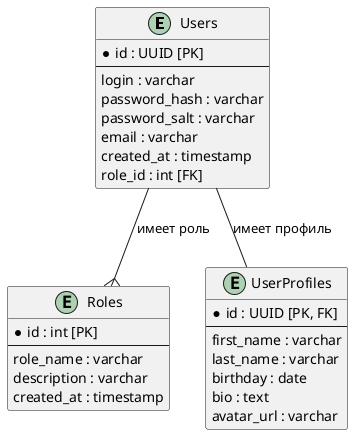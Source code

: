 @startuml UsersService_ER

entity Users {
  * id : UUID [PK]
  --
  login : varchar
  password_hash : varchar
  password_salt : varchar
  email : varchar
  created_at : timestamp
  role_id : int [FK]
}

entity Roles {
  * id : int [PK]
  --
  role_name : varchar
  description : varchar
  created_at : timestamp
}

entity UserProfiles {
  * id : UUID [PK, FK]
  --
  first_name : varchar
  last_name : varchar
  birthday : date
  bio : text
  avatar_url : varchar
}

Users --{ Roles : "имеет роль"
Users -- UserProfiles : "имеет профиль"

@enduml
